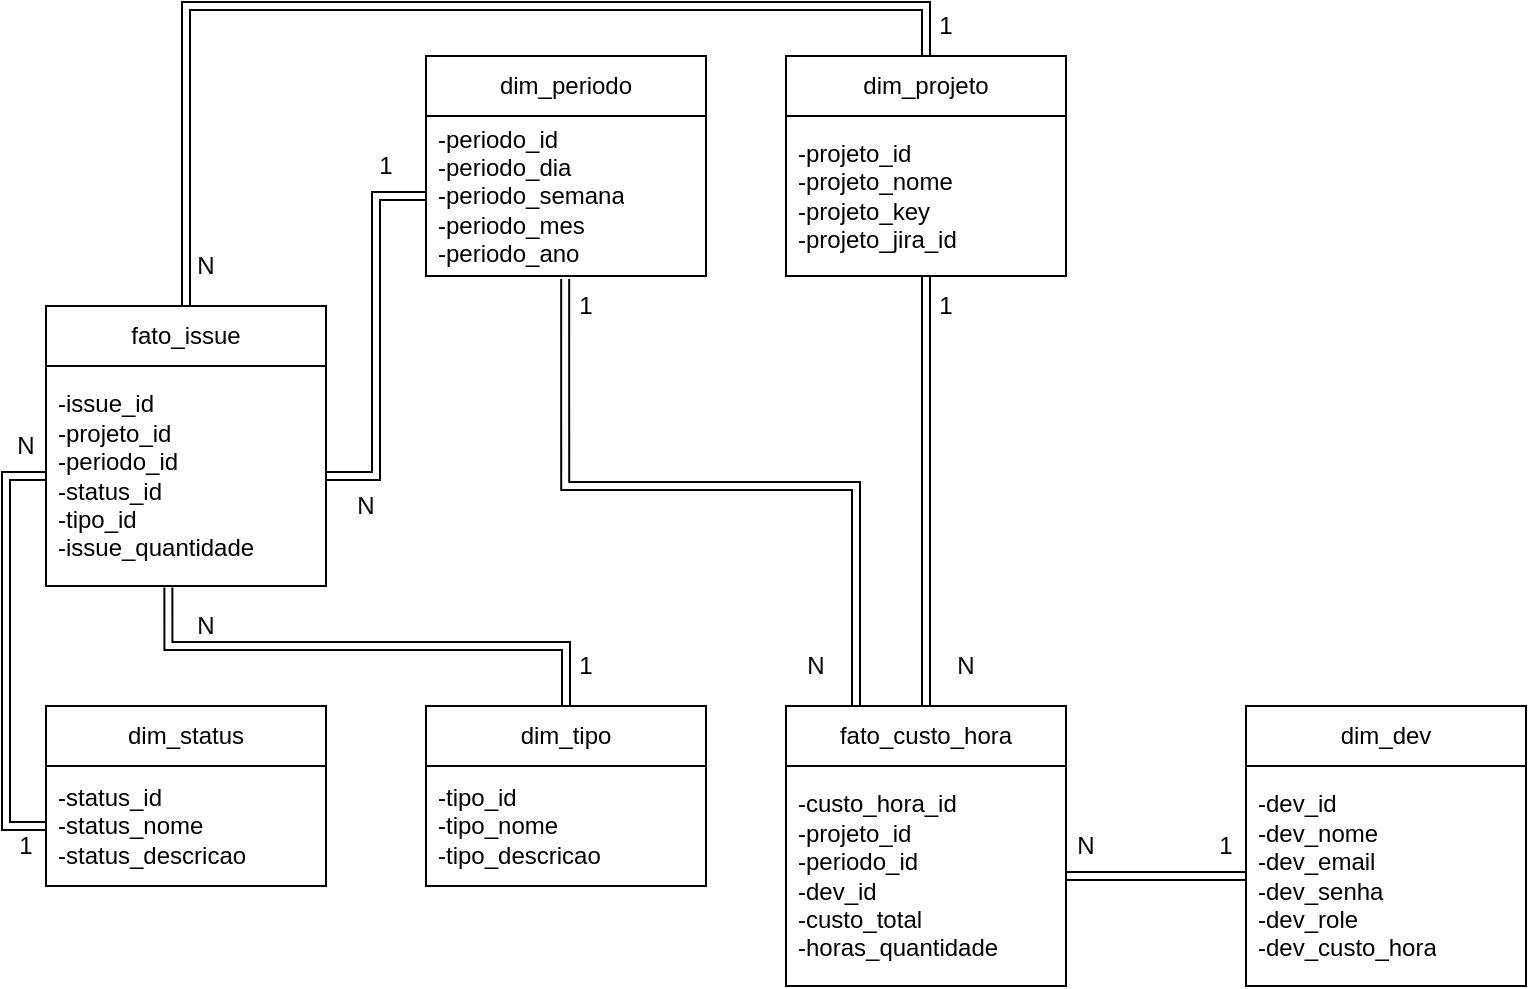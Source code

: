 <mxfile version="28.1.2">
  <diagram name="Page-1" id="N3BEE0LJzK5_qWqDAWYR">
    <mxGraphModel dx="1042" dy="626" grid="1" gridSize="10" guides="1" tooltips="1" connect="1" arrows="1" fold="1" page="1" pageScale="1" pageWidth="850" pageHeight="1100" math="0" shadow="0">
      <root>
        <mxCell id="0" />
        <mxCell id="1" parent="0" />
        <mxCell id="BUJ-Yfg4ED5g87TYFddy-1" value="fato_issue" style="swimlane;fontStyle=0;childLayout=stackLayout;horizontal=1;startSize=30;horizontalStack=0;resizeParent=1;resizeParentMax=0;resizeLast=0;collapsible=1;marginBottom=0;whiteSpace=wrap;html=1;" parent="1" vertex="1">
          <mxGeometry x="40" y="190" width="140" height="140" as="geometry" />
        </mxCell>
        <mxCell id="BUJ-Yfg4ED5g87TYFddy-2" value="-issue_id&lt;div&gt;-projeto_id&lt;/div&gt;&lt;div&gt;-periodo_id&lt;br&gt;-status_id&lt;/div&gt;&lt;div&gt;-tipo_id&lt;/div&gt;&lt;div&gt;-issue_quantidade&lt;/div&gt;" style="text;strokeColor=none;fillColor=none;align=left;verticalAlign=middle;spacingLeft=4;spacingRight=4;overflow=hidden;points=[[0,0.5],[1,0.5]];portConstraint=eastwest;rotatable=0;whiteSpace=wrap;html=1;" parent="BUJ-Yfg4ED5g87TYFddy-1" vertex="1">
          <mxGeometry y="30" width="140" height="110" as="geometry" />
        </mxCell>
        <mxCell id="BUJ-Yfg4ED5g87TYFddy-7" value="dim_tipo" style="swimlane;fontStyle=0;childLayout=stackLayout;horizontal=1;startSize=30;horizontalStack=0;resizeParent=1;resizeParentMax=0;resizeLast=0;collapsible=1;marginBottom=0;whiteSpace=wrap;html=1;" parent="1" vertex="1">
          <mxGeometry x="230" y="390" width="140" height="90" as="geometry" />
        </mxCell>
        <mxCell id="BUJ-Yfg4ED5g87TYFddy-8" value="&lt;div&gt;-tipo_id&lt;/div&gt;&lt;div&gt;-tipo_nome&lt;/div&gt;&lt;div&gt;-tipo_descricao&lt;br&gt;&lt;/div&gt;" style="text;strokeColor=none;fillColor=none;align=left;verticalAlign=middle;spacingLeft=4;spacingRight=4;overflow=hidden;points=[[0,0.5],[1,0.5]];portConstraint=eastwest;rotatable=0;whiteSpace=wrap;html=1;" parent="BUJ-Yfg4ED5g87TYFddy-7" vertex="1">
          <mxGeometry y="30" width="140" height="60" as="geometry" />
        </mxCell>
        <mxCell id="BUJ-Yfg4ED5g87TYFddy-9" value="dim_status" style="swimlane;fontStyle=0;childLayout=stackLayout;horizontal=1;startSize=30;horizontalStack=0;resizeParent=1;resizeParentMax=0;resizeLast=0;collapsible=1;marginBottom=0;whiteSpace=wrap;html=1;" parent="1" vertex="1">
          <mxGeometry x="40" y="390" width="140" height="90" as="geometry" />
        </mxCell>
        <mxCell id="BUJ-Yfg4ED5g87TYFddy-10" value="&lt;div&gt;-status_id&lt;/div&gt;&lt;div&gt;-status_nome&lt;/div&gt;&lt;div&gt;-status_descricao&lt;br&gt;&lt;/div&gt;" style="text;strokeColor=none;fillColor=none;align=left;verticalAlign=middle;spacingLeft=4;spacingRight=4;overflow=hidden;points=[[0,0.5],[1,0.5]];portConstraint=eastwest;rotatable=0;whiteSpace=wrap;html=1;" parent="BUJ-Yfg4ED5g87TYFddy-9" vertex="1">
          <mxGeometry y="30" width="140" height="60" as="geometry" />
        </mxCell>
        <mxCell id="BUJ-Yfg4ED5g87TYFddy-33" style="edgeStyle=orthogonalEdgeStyle;rounded=0;orthogonalLoop=1;jettySize=auto;html=1;entryX=0.25;entryY=0;entryDx=0;entryDy=0;shape=link;exitX=0.497;exitY=1.018;exitDx=0;exitDy=0;exitPerimeter=0;" parent="1" source="BUJ-Yfg4ED5g87TYFddy-12" target="BUJ-Yfg4ED5g87TYFddy-15" edge="1">
          <mxGeometry relative="1" as="geometry">
            <Array as="points">
              <mxPoint x="300" y="280" />
              <mxPoint x="445" y="280" />
            </Array>
          </mxGeometry>
        </mxCell>
        <mxCell id="BUJ-Yfg4ED5g87TYFddy-11" value="dim_periodo" style="swimlane;fontStyle=0;childLayout=stackLayout;horizontal=1;startSize=30;horizontalStack=0;resizeParent=1;resizeParentMax=0;resizeLast=0;collapsible=1;marginBottom=0;whiteSpace=wrap;html=1;" parent="1" vertex="1">
          <mxGeometry x="230" y="65" width="140" height="110" as="geometry" />
        </mxCell>
        <mxCell id="BUJ-Yfg4ED5g87TYFddy-12" value="&lt;div&gt;-periodo_id&lt;/div&gt;&lt;div&gt;-periodo_dia&lt;/div&gt;&lt;div&gt;-periodo_semana&lt;/div&gt;&lt;div&gt;-periodo_mes&lt;/div&gt;&lt;div&gt;-periodo_ano&lt;/div&gt;" style="text;strokeColor=none;fillColor=none;align=left;verticalAlign=middle;spacingLeft=4;spacingRight=4;overflow=hidden;points=[[0,0.5],[1,0.5]];portConstraint=eastwest;rotatable=0;whiteSpace=wrap;html=1;" parent="BUJ-Yfg4ED5g87TYFddy-11" vertex="1">
          <mxGeometry y="30" width="140" height="80" as="geometry" />
        </mxCell>
        <mxCell id="BUJ-Yfg4ED5g87TYFddy-27" style="edgeStyle=orthogonalEdgeStyle;rounded=0;orthogonalLoop=1;jettySize=auto;html=1;entryX=0.5;entryY=0;entryDx=0;entryDy=0;shape=link;" parent="1" source="BUJ-Yfg4ED5g87TYFddy-13" target="BUJ-Yfg4ED5g87TYFddy-1" edge="1">
          <mxGeometry relative="1" as="geometry">
            <Array as="points">
              <mxPoint x="480" y="40" />
              <mxPoint x="110" y="40" />
            </Array>
          </mxGeometry>
        </mxCell>
        <mxCell id="BUJ-Yfg4ED5g87TYFddy-29" style="edgeStyle=orthogonalEdgeStyle;rounded=0;orthogonalLoop=1;jettySize=auto;html=1;entryX=0.5;entryY=0;entryDx=0;entryDy=0;shape=link;" parent="1" source="BUJ-Yfg4ED5g87TYFddy-13" target="BUJ-Yfg4ED5g87TYFddy-15" edge="1">
          <mxGeometry relative="1" as="geometry" />
        </mxCell>
        <mxCell id="BUJ-Yfg4ED5g87TYFddy-13" value="dim_projeto" style="swimlane;fontStyle=0;childLayout=stackLayout;horizontal=1;startSize=30;horizontalStack=0;resizeParent=1;resizeParentMax=0;resizeLast=0;collapsible=1;marginBottom=0;whiteSpace=wrap;html=1;" parent="1" vertex="1">
          <mxGeometry x="410" y="65" width="140" height="110" as="geometry" />
        </mxCell>
        <mxCell id="BUJ-Yfg4ED5g87TYFddy-14" value="&lt;div&gt;-projeto_id&lt;/div&gt;&lt;div&gt;-projeto_nome&lt;/div&gt;&lt;div&gt;-projeto_key&lt;/div&gt;&lt;div&gt;-projeto_jira_id&lt;/div&gt;" style="text;strokeColor=none;fillColor=none;align=left;verticalAlign=middle;spacingLeft=4;spacingRight=4;overflow=hidden;points=[[0,0.5],[1,0.5]];portConstraint=eastwest;rotatable=0;whiteSpace=wrap;html=1;" parent="BUJ-Yfg4ED5g87TYFddy-13" vertex="1">
          <mxGeometry y="30" width="140" height="80" as="geometry" />
        </mxCell>
        <mxCell id="BUJ-Yfg4ED5g87TYFddy-15" value="fato_custo_hora" style="swimlane;fontStyle=0;childLayout=stackLayout;horizontal=1;startSize=30;horizontalStack=0;resizeParent=1;resizeParentMax=0;resizeLast=0;collapsible=1;marginBottom=0;whiteSpace=wrap;html=1;" parent="1" vertex="1">
          <mxGeometry x="410" y="390" width="140" height="140" as="geometry" />
        </mxCell>
        <mxCell id="BUJ-Yfg4ED5g87TYFddy-16" value="-custo_hora_id&lt;div&gt;-projeto_id&lt;/div&gt;&lt;div&gt;-periodo_id&lt;br&gt;-dev_id&lt;/div&gt;&lt;div&gt;-custo_total&lt;br&gt;-horas_quantidade&lt;/div&gt;" style="text;strokeColor=none;fillColor=none;align=left;verticalAlign=middle;spacingLeft=4;spacingRight=4;overflow=hidden;points=[[0,0.5],[1,0.5]];portConstraint=eastwest;rotatable=0;whiteSpace=wrap;html=1;" parent="BUJ-Yfg4ED5g87TYFddy-15" vertex="1">
          <mxGeometry y="30" width="140" height="110" as="geometry" />
        </mxCell>
        <mxCell id="BUJ-Yfg4ED5g87TYFddy-17" value="dim_dev" style="swimlane;fontStyle=0;childLayout=stackLayout;horizontal=1;startSize=30;horizontalStack=0;resizeParent=1;resizeParentMax=0;resizeLast=0;collapsible=1;marginBottom=0;whiteSpace=wrap;html=1;" parent="1" vertex="1">
          <mxGeometry x="640" y="390" width="140" height="140" as="geometry" />
        </mxCell>
        <mxCell id="BUJ-Yfg4ED5g87TYFddy-18" value="&lt;div&gt;-dev_id&lt;/div&gt;&lt;div&gt;-dev_nome&lt;/div&gt;&lt;div&gt;-dev_email&lt;/div&gt;&lt;div&gt;-dev_senha&lt;/div&gt;&lt;div&gt;-dev_role&lt;/div&gt;&lt;div&gt;-dev_custo_hora&lt;/div&gt;" style="text;strokeColor=none;fillColor=none;align=left;verticalAlign=middle;spacingLeft=4;spacingRight=4;overflow=hidden;points=[[0,0.5],[1,0.5]];portConstraint=eastwest;rotatable=0;whiteSpace=wrap;html=1;" parent="BUJ-Yfg4ED5g87TYFddy-17" vertex="1">
          <mxGeometry y="30" width="140" height="110" as="geometry" />
        </mxCell>
        <mxCell id="BUJ-Yfg4ED5g87TYFddy-22" style="edgeStyle=orthogonalEdgeStyle;rounded=0;orthogonalLoop=1;jettySize=auto;html=1;exitX=0;exitY=0.5;exitDx=0;exitDy=0;entryX=0;entryY=0.5;entryDx=0;entryDy=0;shape=link;" parent="1" source="BUJ-Yfg4ED5g87TYFddy-10" target="BUJ-Yfg4ED5g87TYFddy-2" edge="1">
          <mxGeometry relative="1" as="geometry" />
        </mxCell>
        <mxCell id="BUJ-Yfg4ED5g87TYFddy-23" style="edgeStyle=orthogonalEdgeStyle;rounded=0;orthogonalLoop=1;jettySize=auto;html=1;exitX=0.5;exitY=0;exitDx=0;exitDy=0;entryX=0.437;entryY=1.007;entryDx=0;entryDy=0;entryPerimeter=0;shape=link;" parent="1" source="BUJ-Yfg4ED5g87TYFddy-7" target="BUJ-Yfg4ED5g87TYFddy-2" edge="1">
          <mxGeometry relative="1" as="geometry" />
        </mxCell>
        <mxCell id="BUJ-Yfg4ED5g87TYFddy-28" style="edgeStyle=orthogonalEdgeStyle;rounded=0;orthogonalLoop=1;jettySize=auto;html=1;entryX=1;entryY=0.5;entryDx=0;entryDy=0;shape=link;" parent="1" source="BUJ-Yfg4ED5g87TYFddy-12" target="BUJ-Yfg4ED5g87TYFddy-2" edge="1">
          <mxGeometry relative="1" as="geometry" />
        </mxCell>
        <mxCell id="BUJ-Yfg4ED5g87TYFddy-30" style="edgeStyle=orthogonalEdgeStyle;rounded=0;orthogonalLoop=1;jettySize=auto;html=1;entryX=1;entryY=0.5;entryDx=0;entryDy=0;shape=link;" parent="1" source="BUJ-Yfg4ED5g87TYFddy-18" target="BUJ-Yfg4ED5g87TYFddy-16" edge="1">
          <mxGeometry relative="1" as="geometry" />
        </mxCell>
        <mxCell id="BUJ-Yfg4ED5g87TYFddy-34" value="1" style="text;strokeColor=none;align=center;fillColor=none;html=1;verticalAlign=middle;whiteSpace=wrap;rounded=0;" parent="1" vertex="1">
          <mxGeometry x="20" y="450" width="20" height="20" as="geometry" />
        </mxCell>
        <mxCell id="BUJ-Yfg4ED5g87TYFddy-35" value="1" style="text;strokeColor=none;align=center;fillColor=none;html=1;verticalAlign=middle;whiteSpace=wrap;rounded=0;" parent="1" vertex="1">
          <mxGeometry x="300" y="360" width="20" height="20" as="geometry" />
        </mxCell>
        <mxCell id="BUJ-Yfg4ED5g87TYFddy-36" value="1" style="text;strokeColor=none;align=center;fillColor=none;html=1;verticalAlign=middle;whiteSpace=wrap;rounded=0;" parent="1" vertex="1">
          <mxGeometry x="300" y="180" width="20" height="20" as="geometry" />
        </mxCell>
        <mxCell id="BUJ-Yfg4ED5g87TYFddy-37" value="1" style="text;strokeColor=none;align=center;fillColor=none;html=1;verticalAlign=middle;whiteSpace=wrap;rounded=0;" parent="1" vertex="1">
          <mxGeometry x="200" y="110" width="20" height="20" as="geometry" />
        </mxCell>
        <mxCell id="BUJ-Yfg4ED5g87TYFddy-38" value="1" style="text;strokeColor=none;align=center;fillColor=none;html=1;verticalAlign=middle;whiteSpace=wrap;rounded=0;" parent="1" vertex="1">
          <mxGeometry x="480" y="40" width="20" height="20" as="geometry" />
        </mxCell>
        <mxCell id="BUJ-Yfg4ED5g87TYFddy-40" value="1" style="text;strokeColor=none;align=center;fillColor=none;html=1;verticalAlign=middle;whiteSpace=wrap;rounded=0;" parent="1" vertex="1">
          <mxGeometry x="480" y="180" width="20" height="20" as="geometry" />
        </mxCell>
        <mxCell id="BUJ-Yfg4ED5g87TYFddy-42" value="1" style="text;strokeColor=none;align=center;fillColor=none;html=1;verticalAlign=middle;whiteSpace=wrap;rounded=0;" parent="1" vertex="1">
          <mxGeometry x="620" y="450" width="20" height="20" as="geometry" />
        </mxCell>
        <mxCell id="BUJ-Yfg4ED5g87TYFddy-43" value="N" style="text;strokeColor=none;align=center;fillColor=none;html=1;verticalAlign=middle;whiteSpace=wrap;rounded=0;" parent="1" vertex="1">
          <mxGeometry x="190" y="280" width="20" height="20" as="geometry" />
        </mxCell>
        <mxCell id="BUJ-Yfg4ED5g87TYFddy-44" value="N" style="text;strokeColor=none;align=center;fillColor=none;html=1;verticalAlign=middle;whiteSpace=wrap;rounded=0;" parent="1" vertex="1">
          <mxGeometry x="110" y="340" width="20" height="20" as="geometry" />
        </mxCell>
        <mxCell id="BUJ-Yfg4ED5g87TYFddy-45" value="N" style="text;strokeColor=none;align=center;fillColor=none;html=1;verticalAlign=middle;whiteSpace=wrap;rounded=0;" parent="1" vertex="1">
          <mxGeometry x="20" y="250" width="20" height="20" as="geometry" />
        </mxCell>
        <mxCell id="BUJ-Yfg4ED5g87TYFddy-46" value="N" style="text;strokeColor=none;align=center;fillColor=none;html=1;verticalAlign=middle;whiteSpace=wrap;rounded=0;" parent="1" vertex="1">
          <mxGeometry x="110" y="160" width="20" height="20" as="geometry" />
        </mxCell>
        <mxCell id="BUJ-Yfg4ED5g87TYFddy-47" value="N" style="text;strokeColor=none;align=center;fillColor=none;html=1;verticalAlign=middle;whiteSpace=wrap;rounded=0;" parent="1" vertex="1">
          <mxGeometry x="415" y="360" width="20" height="20" as="geometry" />
        </mxCell>
        <mxCell id="BUJ-Yfg4ED5g87TYFddy-48" value="N" style="text;strokeColor=none;align=center;fillColor=none;html=1;verticalAlign=middle;whiteSpace=wrap;rounded=0;" parent="1" vertex="1">
          <mxGeometry x="490" y="360" width="20" height="20" as="geometry" />
        </mxCell>
        <mxCell id="BUJ-Yfg4ED5g87TYFddy-49" value="N" style="text;strokeColor=none;align=center;fillColor=none;html=1;verticalAlign=middle;whiteSpace=wrap;rounded=0;" parent="1" vertex="1">
          <mxGeometry x="550" y="450" width="20" height="20" as="geometry" />
        </mxCell>
      </root>
    </mxGraphModel>
  </diagram>
</mxfile>
